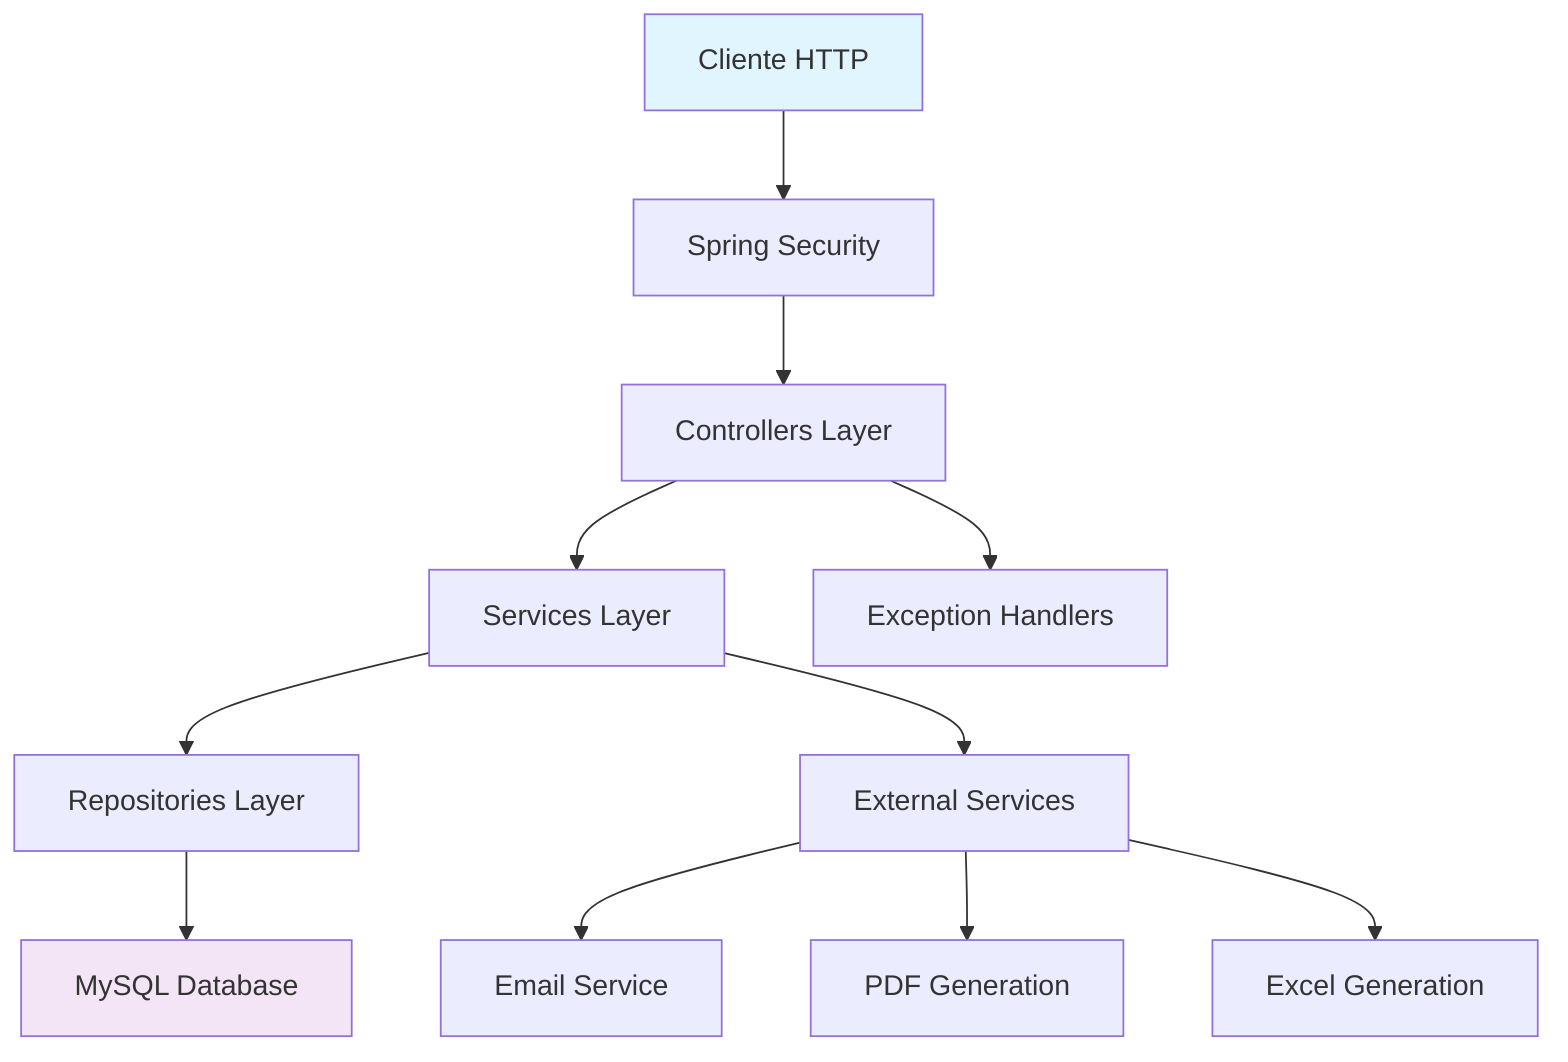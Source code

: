 graph TB
    A[Cliente HTTP] --> B[Spring Security]
    B --> C[Controllers Layer]
    C --> D[Services Layer]
    D --> E[Repositories Layer]
    E --> F[MySQL Database]

    C --> G[Exception Handlers]
    D --> H[External Services]
    H --> I[Email Service]
    H --> J[PDF Generation]
    H --> K[Excel Generation]

    style A fill:#e1f5fe
    style F fill:#f3e5f5